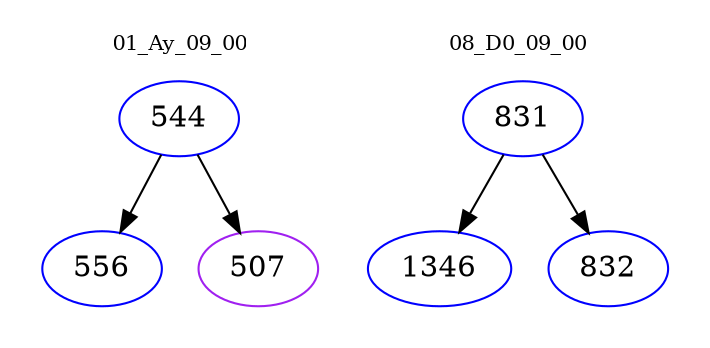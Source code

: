 digraph{
subgraph cluster_0 {
color = white
label = "01_Ay_09_00";
fontsize=10;
T0_544 [label="544", color="blue"]
T0_544 -> T0_556 [color="black"]
T0_556 [label="556", color="blue"]
T0_544 -> T0_507 [color="black"]
T0_507 [label="507", color="purple"]
}
subgraph cluster_1 {
color = white
label = "08_D0_09_00";
fontsize=10;
T1_831 [label="831", color="blue"]
T1_831 -> T1_1346 [color="black"]
T1_1346 [label="1346", color="blue"]
T1_831 -> T1_832 [color="black"]
T1_832 [label="832", color="blue"]
}
}
